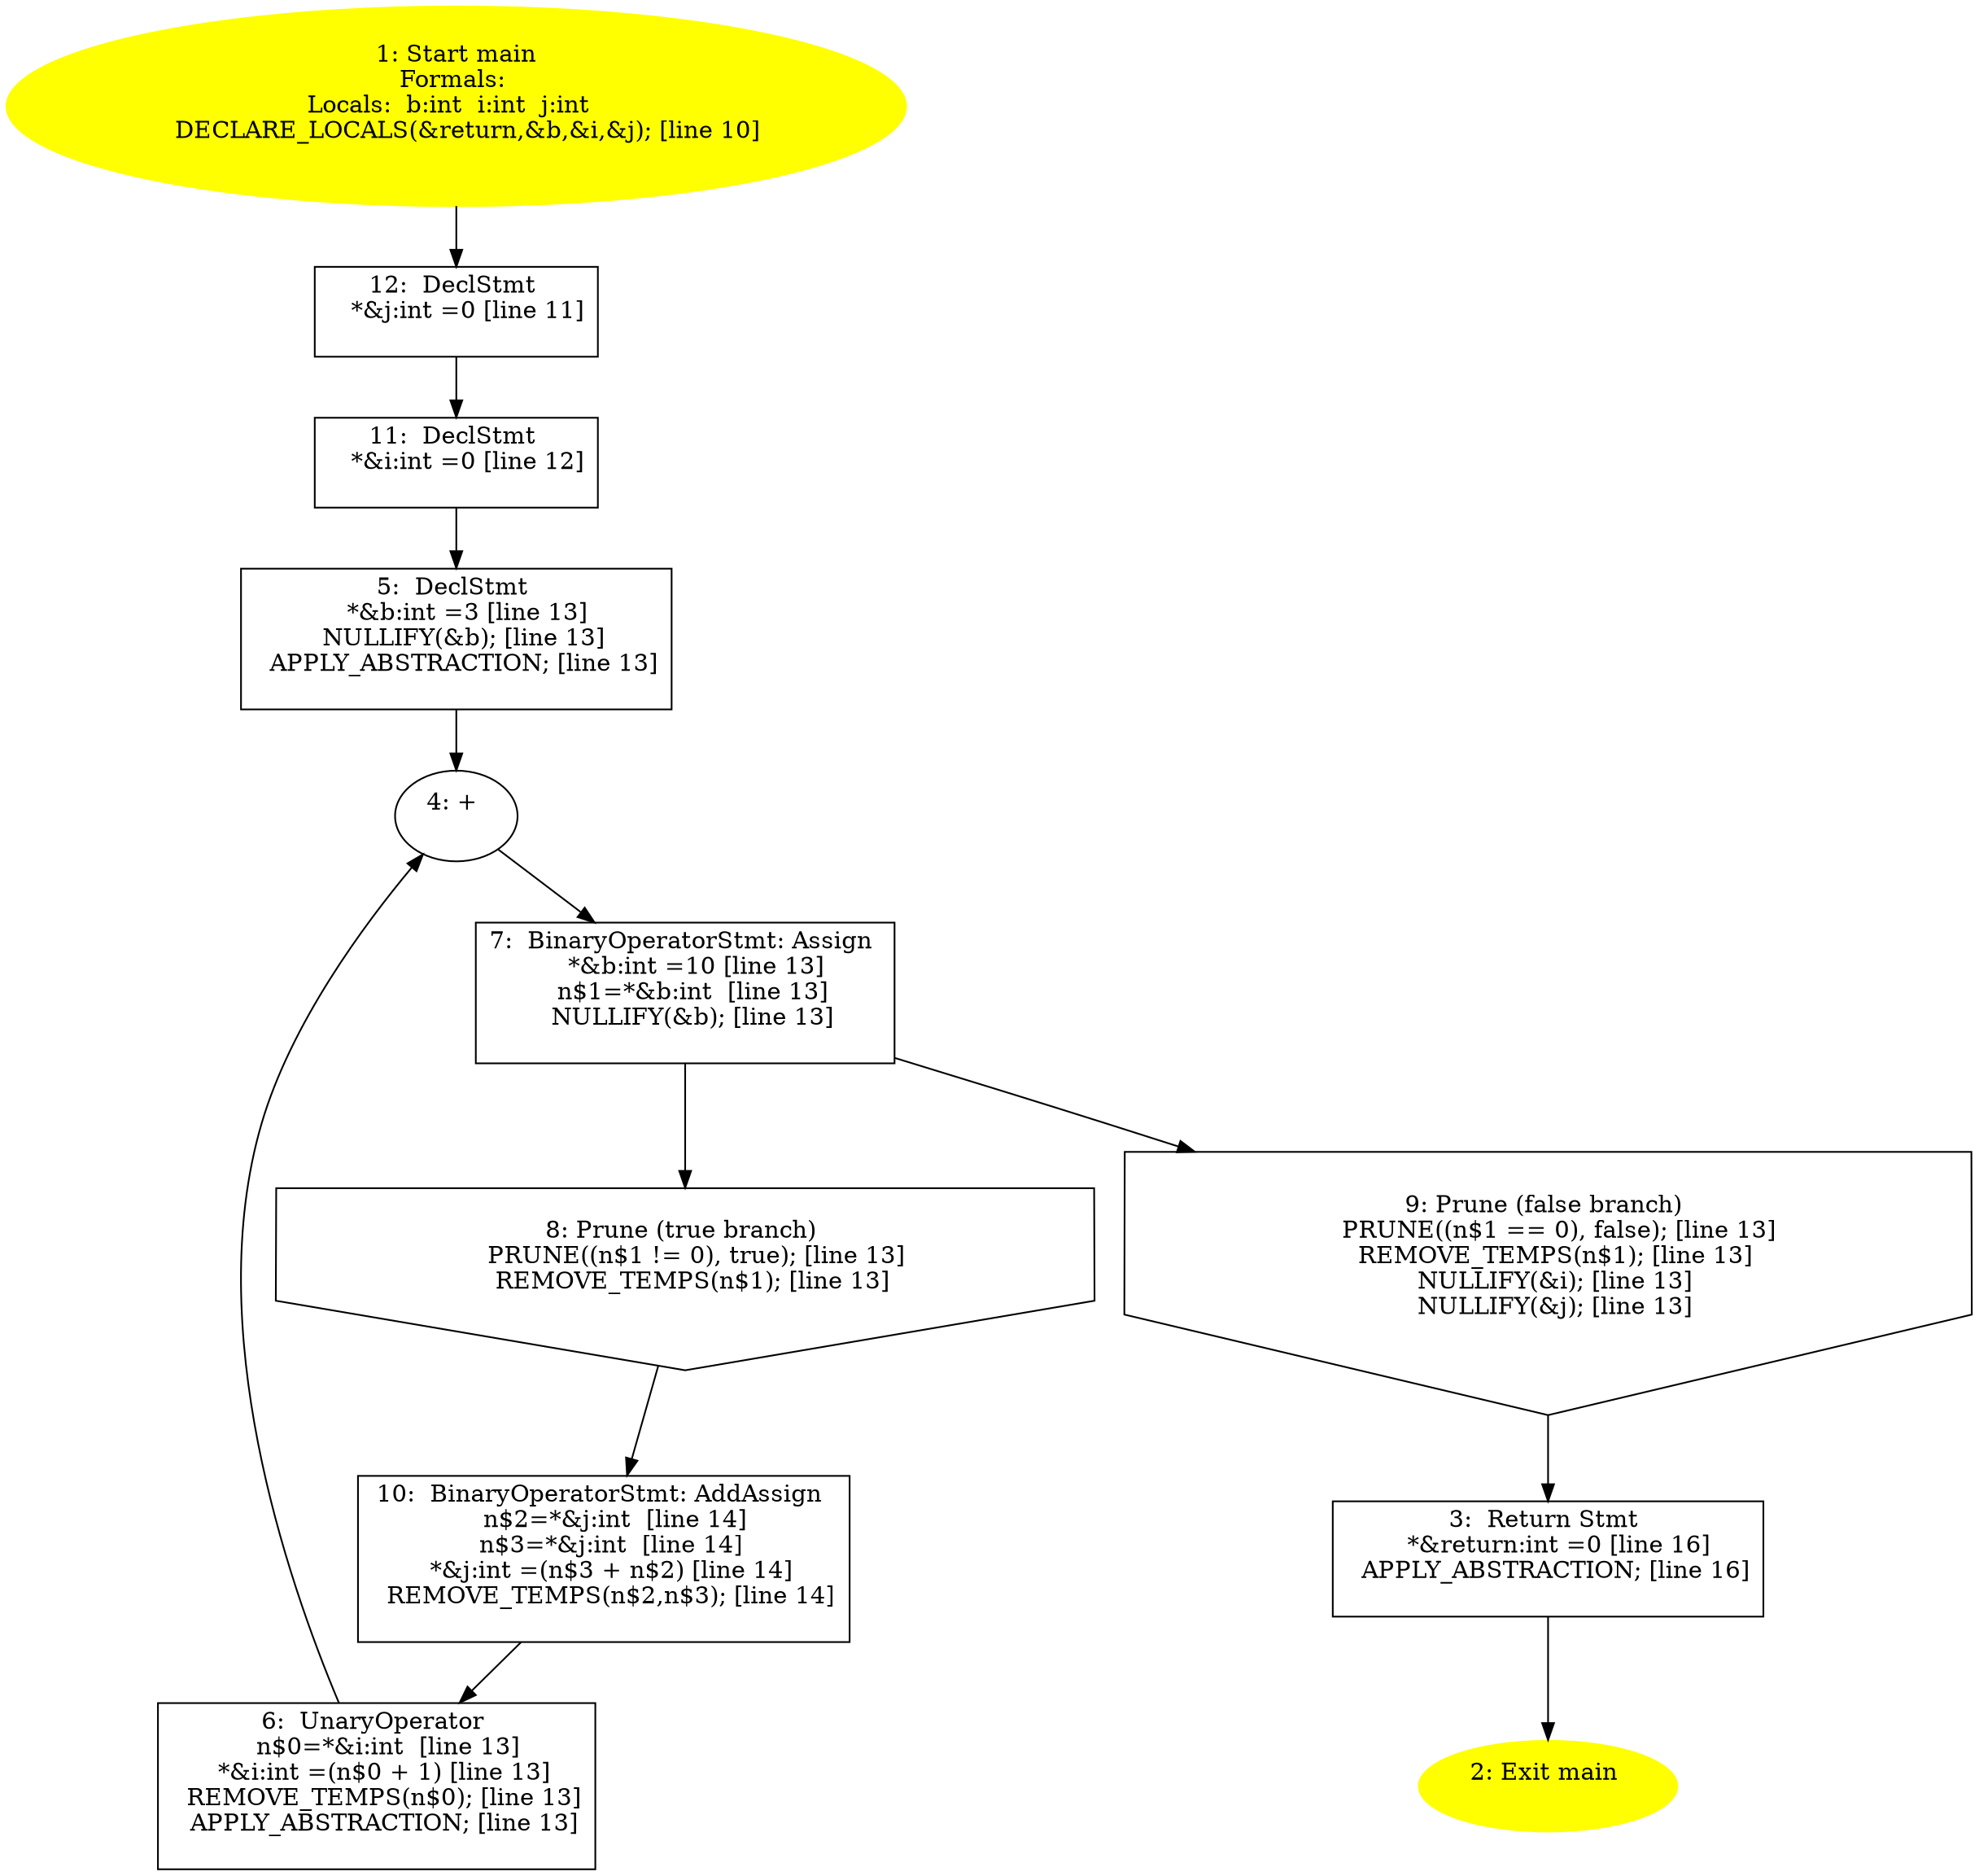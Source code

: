 /* @generated */
digraph iCFG {
12 [label="12:  DeclStmt \n   *&j:int =0 [line 11]\n " shape="box"]
	

	 12 -> 11 ;
11 [label="11:  DeclStmt \n   *&i:int =0 [line 12]\n " shape="box"]
	

	 11 -> 5 ;
10 [label="10:  BinaryOperatorStmt: AddAssign \n   n$2=*&j:int  [line 14]\n  n$3=*&j:int  [line 14]\n  *&j:int =(n$3 + n$2) [line 14]\n  REMOVE_TEMPS(n$2,n$3); [line 14]\n " shape="box"]
	

	 10 -> 6 ;
9 [label="9: Prune (false branch) \n   PRUNE((n$1 == 0), false); [line 13]\n  REMOVE_TEMPS(n$1); [line 13]\n  NULLIFY(&i); [line 13]\n  NULLIFY(&j); [line 13]\n " shape="invhouse"]
	

	 9 -> 3 ;
8 [label="8: Prune (true branch) \n   PRUNE((n$1 != 0), true); [line 13]\n  REMOVE_TEMPS(n$1); [line 13]\n " shape="invhouse"]
	

	 8 -> 10 ;
7 [label="7:  BinaryOperatorStmt: Assign \n   *&b:int =10 [line 13]\n  n$1=*&b:int  [line 13]\n  NULLIFY(&b); [line 13]\n " shape="box"]
	

	 7 -> 8 ;
	 7 -> 9 ;
6 [label="6:  UnaryOperator \n   n$0=*&i:int  [line 13]\n  *&i:int =(n$0 + 1) [line 13]\n  REMOVE_TEMPS(n$0); [line 13]\n  APPLY_ABSTRACTION; [line 13]\n " shape="box"]
	

	 6 -> 4 ;
5 [label="5:  DeclStmt \n   *&b:int =3 [line 13]\n  NULLIFY(&b); [line 13]\n  APPLY_ABSTRACTION; [line 13]\n " shape="box"]
	

	 5 -> 4 ;
4 [label="4: + \n  " ]
	

	 4 -> 7 ;
3 [label="3:  Return Stmt \n   *&return:int =0 [line 16]\n  APPLY_ABSTRACTION; [line 16]\n " shape="box"]
	

	 3 -> 2 ;
2 [label="2: Exit main \n  " color=yellow style=filled]
	

1 [label="1: Start main\nFormals: \nLocals:  b:int  i:int  j:int  \n   DECLARE_LOCALS(&return,&b,&i,&j); [line 10]\n " color=yellow style=filled]
	

	 1 -> 12 ;
}
